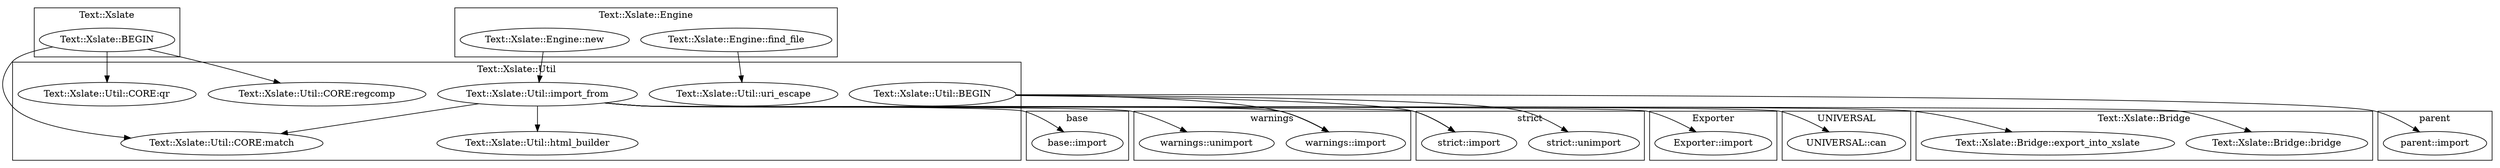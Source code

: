digraph {
graph [overlap=false]
subgraph cluster_base {
	label="base";
	"base::import";
}
subgraph cluster_warnings {
	label="warnings";
	"warnings::unimport";
	"warnings::import";
}
subgraph cluster_strict {
	label="strict";
	"strict::import";
	"strict::unimport";
}
subgraph cluster_Exporter {
	label="Exporter";
	"Exporter::import";
}
subgraph cluster_Text_Xslate {
	label="Text::Xslate";
	"Text::Xslate::BEGIN";
}
subgraph cluster_Text_Xslate_Util {
	label="Text::Xslate::Util";
	"Text::Xslate::Util::html_builder";
	"Text::Xslate::Util::CORE:qr";
	"Text::Xslate::Util::import_from";
	"Text::Xslate::Util::BEGIN";
	"Text::Xslate::Util::CORE:regcomp";
	"Text::Xslate::Util::CORE:match";
	"Text::Xslate::Util::uri_escape";
}
subgraph cluster_parent {
	label="parent";
	"parent::import";
}
subgraph cluster_UNIVERSAL {
	label="UNIVERSAL";
	"UNIVERSAL::can";
}
subgraph cluster_Text_Xslate_Engine {
	label="Text::Xslate::Engine";
	"Text::Xslate::Engine::find_file";
	"Text::Xslate::Engine::new";
}
subgraph cluster_Text_Xslate_Bridge {
	label="Text::Xslate::Bridge";
	"Text::Xslate::Bridge::bridge";
	"Text::Xslate::Bridge::export_into_xslate";
}
"Text::Xslate::Engine::new" -> "Text::Xslate::Util::import_from";
"Text::Xslate::BEGIN" -> "Text::Xslate::Util::CORE:qr";
"Text::Xslate::BEGIN" -> "Text::Xslate::Util::CORE:regcomp";
"Text::Xslate::Util::BEGIN" -> "parent::import";
"Text::Xslate::Util::import_from" -> "warnings::unimport";
"Text::Xslate::Util::import_from" -> "Exporter::import";
"Text::Xslate::Util::import_from" -> "UNIVERSAL::can";
"Text::Xslate::Engine::find_file" -> "Text::Xslate::Util::uri_escape";
"Text::Xslate::Util::BEGIN" -> "strict::unimport";
"Text::Xslate::Util::import_from" -> "base::import";
"Text::Xslate::Util::import_from" -> "Text::Xslate::Bridge::bridge";
"Text::Xslate::Util::import_from" -> "Text::Xslate::Util::html_builder";
"Text::Xslate::Util::import_from" -> "Text::Xslate::Util::CORE:match";
"Text::Xslate::BEGIN" -> "Text::Xslate::Util::CORE:match";
"Text::Xslate::Util::BEGIN" -> "warnings::import";
"Text::Xslate::Util::import_from" -> "warnings::import";
"Text::Xslate::Util::BEGIN" -> "strict::import";
"Text::Xslate::Util::import_from" -> "strict::import";
"Text::Xslate::Util::import_from" -> "Text::Xslate::Bridge::export_into_xslate";
}
